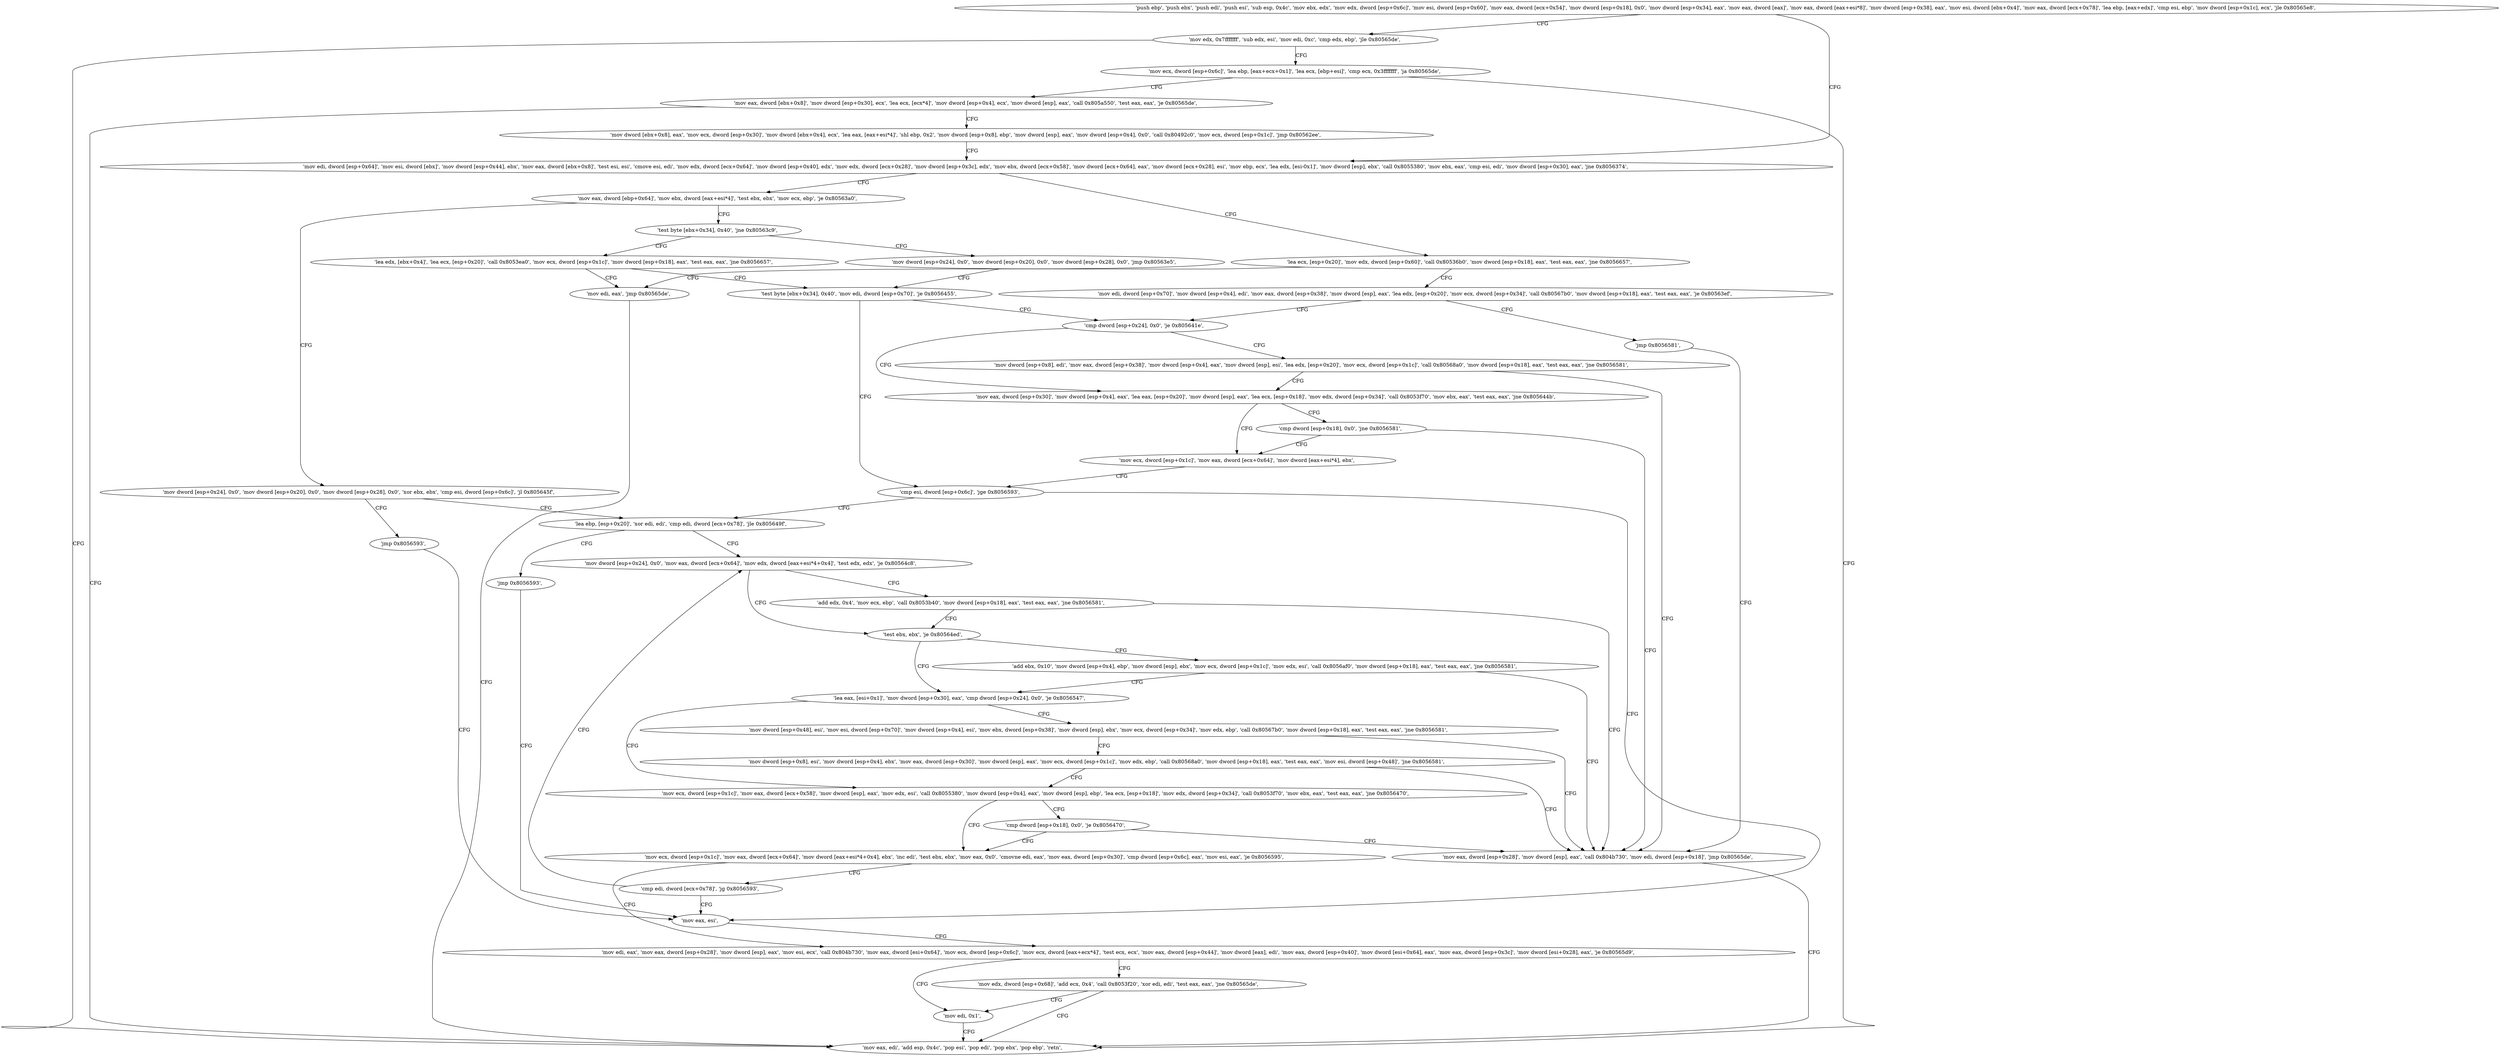 digraph "func" {
"134570672" [label = "'push ebp', 'push ebx', 'push edi', 'push esi', 'sub esp, 0x4c', 'mov ebx, edx', 'mov edx, dword [esp+0x6c]', 'mov esi, dword [esp+0x60]', 'mov eax, dword [ecx+0x54]', 'mov dword [esp+0x18], 0x0', 'mov dword [esp+0x34], eax', 'mov eax, dword [eax]', 'mov eax, dword [eax+esi*8]', 'mov dword [esp+0x38], eax', 'mov esi, dword [ebx+0x4]', 'mov eax, dword [ecx+0x78]', 'lea ebp, [eax+edx]', 'cmp esi, ebp', 'mov dword [esp+0x1c], ecx', 'jle 0x80565e8', " ]
"134571496" [label = "'mov edx, 0x7fffffff', 'sub edx, esi', 'mov edi, 0xc', 'cmp edx, ebp', 'jle 0x80565de', " ]
"134570734" [label = "'mov edi, dword [esp+0x64]', 'mov esi, dword [ebx]', 'mov dword [esp+0x44], ebx', 'mov eax, dword [ebx+0x8]', 'test esi, esi', 'cmove esi, edi', 'mov edx, dword [ecx+0x64]', 'mov dword [esp+0x40], edx', 'mov edx, dword [ecx+0x28]', 'mov dword [esp+0x3c], edx', 'mov ebx, dword [ecx+0x58]', 'mov dword [ecx+0x64], eax', 'mov dword [ecx+0x28], esi', 'mov ebp, ecx', 'lea edx, [esi-0x1]', 'mov dword [esp], ebx', 'call 0x8055380', 'mov ebx, eax', 'cmp esi, edi', 'mov dword [esp+0x30], eax', 'jne 0x8056374', " ]
"134571486" [label = "'mov eax, edi', 'add esp, 0x4c', 'pop esi', 'pop edi', 'pop ebx', 'pop ebp', 'retn', " ]
"134571512" [label = "'mov ecx, dword [esp+0x6c]', 'lea ebp, [eax+ecx+0x1]', 'lea ecx, [ebp+esi]', 'cmp ecx, 0x3fffffff', 'ja 0x80565de', " ]
"134570868" [label = "'mov eax, dword [ebp+0x64]', 'mov ebx, dword [eax+esi*4]', 'test ebx, ebx', 'mov ecx, ebp', 'je 0x80563a0', " ]
"134570798" [label = "'lea ecx, [esp+0x20]', 'mov edx, dword [esp+0x60]', 'call 0x80536b0', 'mov dword [esp+0x18], eax', 'test eax, eax', 'jne 0x8056657', " ]
"134571532" [label = "'mov eax, dword [ebx+0x8]', 'mov dword [esp+0x30], ecx', 'lea ecx, [ecx*4]', 'mov dword [esp+0x4], ecx', 'mov dword [esp], eax', 'call 0x805a550', 'test eax, eax', 'je 0x80565de', " ]
"134570912" [label = "'mov dword [esp+0x24], 0x0', 'mov dword [esp+0x20], 0x0', 'mov dword [esp+0x28], 0x0', 'xor ebx, ebx', 'cmp esi, dword [esp+0x6c]', 'jl 0x805645f', " ]
"134570880" [label = "'test byte [ebx+0x34], 0x40', 'jne 0x80563c9', " ]
"134571607" [label = "'mov edi, eax', 'jmp 0x80565de', " ]
"134570823" [label = "'mov edi, dword [esp+0x70]', 'mov dword [esp+0x4], edi', 'mov eax, dword [esp+0x38]', 'mov dword [esp], eax', 'lea edx, [esp+0x20]', 'mov ecx, dword [esp+0x34]', 'call 0x80567b0', 'mov dword [esp+0x18], eax', 'test eax, eax', 'je 0x80563ef', " ]
"134571562" [label = "'mov dword [ebx+0x8], eax', 'mov ecx, dword [esp+0x30]', 'mov dword [ebx+0x4], ecx', 'lea eax, [eax+esi*4]', 'shl ebp, 0x2', 'mov dword [esp+0x8], ebp', 'mov dword [esp], eax', 'mov dword [esp+0x4], 0x0', 'call 0x80492c0', 'mov ecx, dword [esp+0x1c]', 'jmp 0x80562ee', " ]
"134571103" [label = "'lea ebp, [esp+0x20]', 'xor edi, edi', 'cmp edi, dword [ecx+0x78]', 'jle 0x805649f', " ]
"134570948" [label = "'jmp 0x8056593', " ]
"134570953" [label = "'lea edx, [ebx+0x4]', 'lea ecx, [esp+0x20]', 'call 0x8053ea0', 'mov ecx, dword [esp+0x1c]', 'mov dword [esp+0x18], eax', 'test eax, eax', 'jne 0x8056657', " ]
"134570886" [label = "'mov dword [esp+0x24], 0x0', 'mov dword [esp+0x20], 0x0', 'mov dword [esp+0x28], 0x0', 'jmp 0x80563e5', " ]
"134570991" [label = "'cmp dword [esp+0x24], 0x0', 'je 0x805641e', " ]
"134570863" [label = "'jmp 0x8056581', " ]
"134571167" [label = "'mov dword [esp+0x24], 0x0', 'mov eax, dword [ecx+0x64]', 'mov edx, dword [eax+esi*4+0x4]', 'test edx, edx', 'je 0x80564c8', " ]
"134571114" [label = "'jmp 0x8056593', " ]
"134571411" [label = "'mov eax, esi', " ]
"134570981" [label = "'test byte [ebx+0x34], 0x40', 'mov edi, dword [esp+0x70]', 'je 0x8056455', " ]
"134571038" [label = "'mov eax, dword [esp+0x30]', 'mov dword [esp+0x4], eax', 'lea eax, [esp+0x20]', 'mov dword [esp], eax', 'lea ecx, [esp+0x18]', 'mov edx, dword [esp+0x34]', 'call 0x8053f70', 'mov ebx, eax', 'test eax, eax', 'jne 0x805644b', " ]
"134570998" [label = "'mov dword [esp+0x8], edi', 'mov eax, dword [esp+0x38]', 'mov dword [esp+0x4], eax', 'mov dword [esp], esi', 'lea edx, [esp+0x20]', 'mov ecx, dword [esp+0x1c]', 'call 0x80568a0', 'mov dword [esp+0x18], eax', 'test eax, eax', 'jne 0x8056581', " ]
"134571393" [label = "'mov eax, dword [esp+0x28]', 'mov dword [esp], eax', 'call 0x804b730', 'mov edi, dword [esp+0x18]', 'jmp 0x80565de', " ]
"134571208" [label = "'test ebx, ebx', 'je 0x80564ed', " ]
"134571186" [label = "'add edx, 0x4', 'mov ecx, ebp', 'call 0x8053b40', 'mov dword [esp+0x18], eax', 'test eax, eax', 'jne 0x8056581', " ]
"134571413" [label = "'mov edi, eax', 'mov eax, dword [esp+0x28]', 'mov dword [esp], eax', 'mov esi, ecx', 'call 0x804b730', 'mov eax, dword [esi+0x64]', 'mov ecx, dword [esp+0x6c]', 'mov ecx, dword [eax+ecx*4]', 'test ecx, ecx', 'mov eax, dword [esp+0x44]', 'mov dword [eax], edi', 'mov eax, dword [esp+0x40]', 'mov dword [esi+0x64], eax', 'mov eax, dword [esp+0x3c]', 'mov dword [esi+0x28], eax', 'je 0x80565d9', " ]
"134571093" [label = "'cmp esi, dword [esp+0x6c]', 'jge 0x8056593', " ]
"134571083" [label = "'mov ecx, dword [esp+0x1c]', 'mov eax, dword [ecx+0x64]', 'mov dword [eax+esi*4], ebx', " ]
"134571072" [label = "'cmp dword [esp+0x18], 0x0', 'jne 0x8056581', " ]
"134571245" [label = "'lea eax, [esi+0x1]', 'mov dword [esp+0x30], eax', 'cmp dword [esp+0x24], 0x0', 'je 0x8056547', " ]
"134571212" [label = "'add ebx, 0x10', 'mov dword [esp+0x4], ebp', 'mov dword [esp], ebx', 'mov ecx, dword [esp+0x1c]', 'mov edx, esi', 'call 0x8056af0', 'mov dword [esp+0x18], eax', 'test eax, eax', 'jne 0x8056581', " ]
"134571481" [label = "'mov edi, 0x1', " ]
"134571463" [label = "'mov edx, dword [esp+0x68]', 'add ecx, 0x4', 'call 0x8053f20', 'xor edi, edi', 'test eax, eax', 'jne 0x80565de', " ]
"134571335" [label = "'mov ecx, dword [esp+0x1c]', 'mov eax, dword [ecx+0x58]', 'mov dword [esp], eax', 'mov edx, esi', 'call 0x8055380', 'mov dword [esp+0x4], eax', 'mov dword [esp], ebp', 'lea ecx, [esp+0x18]', 'mov edx, dword [esp+0x34]', 'call 0x8053f70', 'mov ebx, eax', 'test eax, eax', 'jne 0x8056470', " ]
"134571259" [label = "'mov dword [esp+0x48], esi', 'mov esi, dword [esp+0x70]', 'mov dword [esp+0x4], esi', 'mov ebx, dword [esp+0x38]', 'mov dword [esp], ebx', 'mov ecx, dword [esp+0x34]', 'mov edx, ebp', 'call 0x80567b0', 'mov dword [esp+0x18], eax', 'test eax, eax', 'jne 0x8056581', " ]
"134571120" [label = "'mov ecx, dword [esp+0x1c]', 'mov eax, dword [ecx+0x64]', 'mov dword [eax+esi*4+0x4], ebx', 'inc edi', 'test ebx, ebx', 'mov eax, 0x0', 'cmovne edi, eax', 'mov eax, dword [esp+0x30]', 'cmp dword [esp+0x6c], eax', 'mov esi, eax', 'je 0x8056595', " ]
"134571382" [label = "'cmp dword [esp+0x18], 0x0', 'je 0x8056470', " ]
"134571297" [label = "'mov dword [esp+0x8], esi', 'mov dword [esp+0x4], ebx', 'mov eax, dword [esp+0x30]', 'mov dword [esp], eax', 'mov ecx, dword [esp+0x1c]', 'mov edx, ebp', 'call 0x80568a0', 'mov dword [esp+0x18], eax', 'test eax, eax', 'mov esi, dword [esp+0x48]', 'jne 0x8056581', " ]
"134571158" [label = "'cmp edi, dword [ecx+0x78]', 'jg 0x8056593', " ]
"134570672" -> "134571496" [ label = "CFG" ]
"134570672" -> "134570734" [ label = "CFG" ]
"134571496" -> "134571486" [ label = "CFG" ]
"134571496" -> "134571512" [ label = "CFG" ]
"134570734" -> "134570868" [ label = "CFG" ]
"134570734" -> "134570798" [ label = "CFG" ]
"134571512" -> "134571486" [ label = "CFG" ]
"134571512" -> "134571532" [ label = "CFG" ]
"134570868" -> "134570912" [ label = "CFG" ]
"134570868" -> "134570880" [ label = "CFG" ]
"134570798" -> "134571607" [ label = "CFG" ]
"134570798" -> "134570823" [ label = "CFG" ]
"134571532" -> "134571486" [ label = "CFG" ]
"134571532" -> "134571562" [ label = "CFG" ]
"134570912" -> "134571103" [ label = "CFG" ]
"134570912" -> "134570948" [ label = "CFG" ]
"134570880" -> "134570953" [ label = "CFG" ]
"134570880" -> "134570886" [ label = "CFG" ]
"134571607" -> "134571486" [ label = "CFG" ]
"134570823" -> "134570991" [ label = "CFG" ]
"134570823" -> "134570863" [ label = "CFG" ]
"134571562" -> "134570734" [ label = "CFG" ]
"134571103" -> "134571167" [ label = "CFG" ]
"134571103" -> "134571114" [ label = "CFG" ]
"134570948" -> "134571411" [ label = "CFG" ]
"134570953" -> "134571607" [ label = "CFG" ]
"134570953" -> "134570981" [ label = "CFG" ]
"134570886" -> "134570981" [ label = "CFG" ]
"134570991" -> "134571038" [ label = "CFG" ]
"134570991" -> "134570998" [ label = "CFG" ]
"134570863" -> "134571393" [ label = "CFG" ]
"134571167" -> "134571208" [ label = "CFG" ]
"134571167" -> "134571186" [ label = "CFG" ]
"134571114" -> "134571411" [ label = "CFG" ]
"134571411" -> "134571413" [ label = "CFG" ]
"134570981" -> "134571093" [ label = "CFG" ]
"134570981" -> "134570991" [ label = "CFG" ]
"134571038" -> "134571083" [ label = "CFG" ]
"134571038" -> "134571072" [ label = "CFG" ]
"134570998" -> "134571393" [ label = "CFG" ]
"134570998" -> "134571038" [ label = "CFG" ]
"134571393" -> "134571486" [ label = "CFG" ]
"134571208" -> "134571245" [ label = "CFG" ]
"134571208" -> "134571212" [ label = "CFG" ]
"134571186" -> "134571393" [ label = "CFG" ]
"134571186" -> "134571208" [ label = "CFG" ]
"134571413" -> "134571481" [ label = "CFG" ]
"134571413" -> "134571463" [ label = "CFG" ]
"134571093" -> "134571411" [ label = "CFG" ]
"134571093" -> "134571103" [ label = "CFG" ]
"134571083" -> "134571093" [ label = "CFG" ]
"134571072" -> "134571393" [ label = "CFG" ]
"134571072" -> "134571083" [ label = "CFG" ]
"134571245" -> "134571335" [ label = "CFG" ]
"134571245" -> "134571259" [ label = "CFG" ]
"134571212" -> "134571393" [ label = "CFG" ]
"134571212" -> "134571245" [ label = "CFG" ]
"134571481" -> "134571486" [ label = "CFG" ]
"134571463" -> "134571486" [ label = "CFG" ]
"134571463" -> "134571481" [ label = "CFG" ]
"134571335" -> "134571120" [ label = "CFG" ]
"134571335" -> "134571382" [ label = "CFG" ]
"134571259" -> "134571393" [ label = "CFG" ]
"134571259" -> "134571297" [ label = "CFG" ]
"134571120" -> "134571413" [ label = "CFG" ]
"134571120" -> "134571158" [ label = "CFG" ]
"134571382" -> "134571120" [ label = "CFG" ]
"134571382" -> "134571393" [ label = "CFG" ]
"134571297" -> "134571393" [ label = "CFG" ]
"134571297" -> "134571335" [ label = "CFG" ]
"134571158" -> "134571411" [ label = "CFG" ]
"134571158" -> "134571167" [ label = "CFG" ]
}
